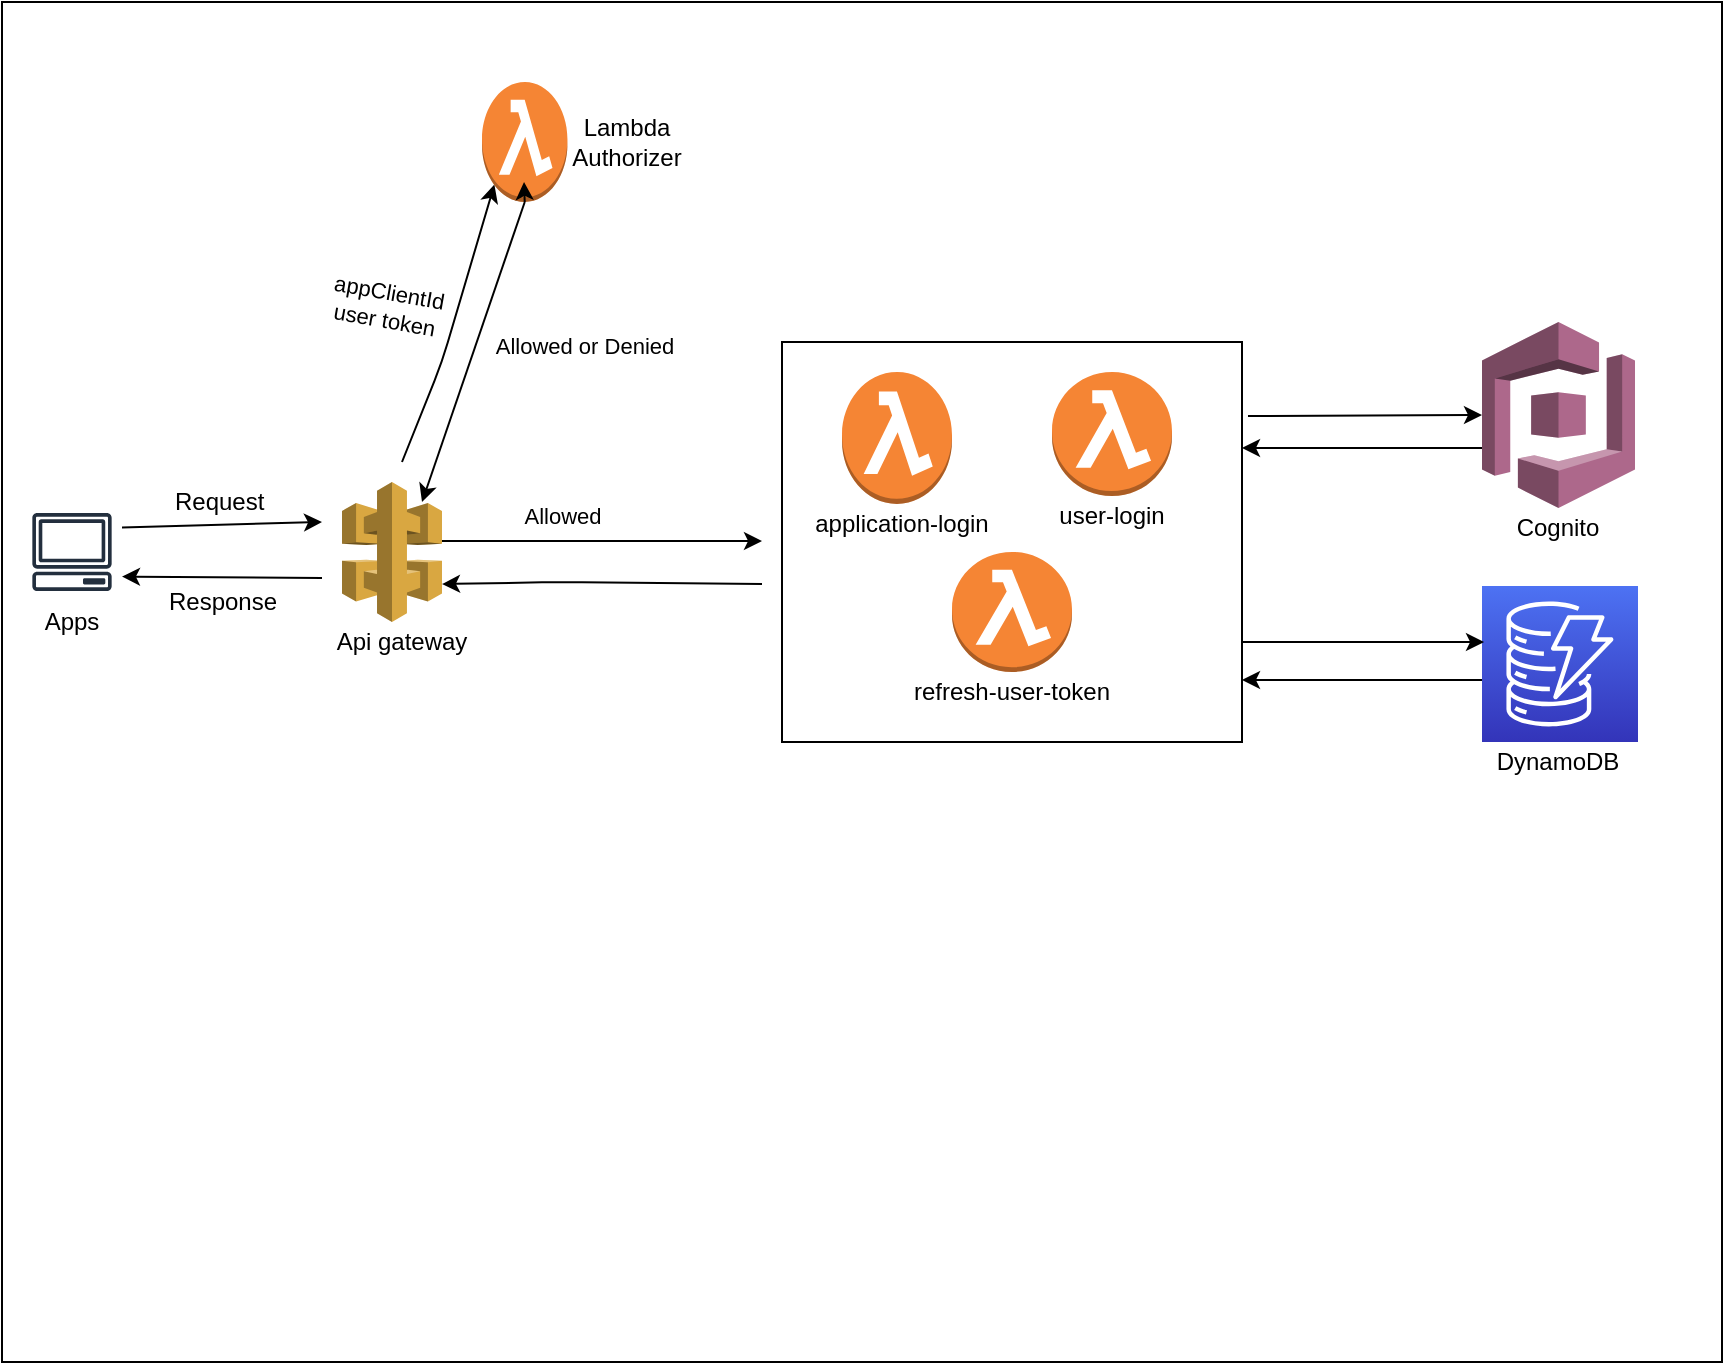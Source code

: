 <mxfile version="14.6.9" type="device"><diagram id="o9Yx5MmnMYnDLAF2jlnI" name="Page-1"><mxGraphModel dx="1278" dy="580" grid="1" gridSize="10" guides="1" tooltips="1" connect="1" arrows="1" fold="1" page="1" pageScale="1" pageWidth="850" pageHeight="1100" background="#FFFFFF" math="0" shadow="0"><root><mxCell id="0"/><mxCell id="1" parent="0"/><mxCell id="X5nyMMvejQxJnqDm28EH-7" value="" style="rounded=0;whiteSpace=wrap;html=1;" parent="1" vertex="1"><mxGeometry y="60" width="860" height="680" as="geometry"/></mxCell><mxCell id="g9ZwW_LfofHwZXqpNb5Z-20" value="" style="group" parent="1" vertex="1" connectable="0"><mxGeometry x="160" y="300" width="80" height="100" as="geometry"/></mxCell><mxCell id="g9ZwW_LfofHwZXqpNb5Z-6" value="" style="outlineConnect=0;dashed=0;verticalLabelPosition=bottom;verticalAlign=top;align=center;html=1;shape=mxgraph.aws3.api_gateway;fillColor=#D9A741;gradientColor=none;" parent="g9ZwW_LfofHwZXqpNb5Z-20" vertex="1"><mxGeometry x="10" width="50" height="70" as="geometry"/></mxCell><mxCell id="g9ZwW_LfofHwZXqpNb5Z-9" value="Api gateway&lt;br&gt;" style="text;html=1;strokeColor=none;fillColor=none;align=center;verticalAlign=middle;whiteSpace=wrap;rounded=0;" parent="g9ZwW_LfofHwZXqpNb5Z-20" vertex="1"><mxGeometry y="70" width="80" height="20" as="geometry"/></mxCell><mxCell id="g9ZwW_LfofHwZXqpNb5Z-29" value="" style="endArrow=classic;html=1;entryX=0.145;entryY=0.855;entryDx=0;entryDy=0;entryPerimeter=0;" parent="1" target="g9ZwW_LfofHwZXqpNb5Z-25" edge="1"><mxGeometry width="50" height="50" relative="1" as="geometry"><mxPoint x="200" y="290" as="sourcePoint"/><mxPoint x="260" y="260" as="targetPoint"/><Array as="points"><mxPoint x="220" y="240"/></Array></mxGeometry></mxCell><mxCell id="g9ZwW_LfofHwZXqpNb5Z-43" value="appClientId&lt;br&gt;user token" style="edgeLabel;html=1;align=center;verticalAlign=middle;resizable=0;points=[];rotation=10;" parent="g9ZwW_LfofHwZXqpNb5Z-29" vertex="1" connectable="0"><mxGeometry x="-0.207" relative="1" as="geometry"><mxPoint x="-29" y="-24" as="offset"/></mxGeometry></mxCell><mxCell id="g9ZwW_LfofHwZXqpNb5Z-31" value="" style="endArrow=classic;html=1;entryX=0.8;entryY=0.143;entryDx=0;entryDy=0;entryPerimeter=0;exitX=0.5;exitY=1;exitDx=0;exitDy=0;exitPerimeter=0;" parent="1" source="g9ZwW_LfofHwZXqpNb5Z-25" target="g9ZwW_LfofHwZXqpNb5Z-6" edge="1"><mxGeometry width="50" height="50" relative="1" as="geometry"><mxPoint x="280" y="180" as="sourcePoint"/><mxPoint x="230" y="310" as="targetPoint"/></mxGeometry></mxCell><mxCell id="g9ZwW_LfofHwZXqpNb5Z-44" value="Allowed or Denied" style="edgeLabel;html=1;align=center;verticalAlign=middle;resizable=0;points=[];rotation=0;" parent="g9ZwW_LfofHwZXqpNb5Z-31" vertex="1" connectable="0"><mxGeometry x="0.144" y="1" relative="1" as="geometry"><mxPoint x="58" y="-14" as="offset"/></mxGeometry></mxCell><mxCell id="g9ZwW_LfofHwZXqpNb5Z-41" value="" style="group" parent="1" vertex="1" connectable="0"><mxGeometry x="240" y="100" width="80" height="60" as="geometry"/></mxCell><mxCell id="g9ZwW_LfofHwZXqpNb5Z-25" value="" style="outlineConnect=0;dashed=0;verticalLabelPosition=bottom;verticalAlign=top;align=center;html=1;shape=mxgraph.aws3.lambda_function;fillColor=#F58534;gradientColor=none;" parent="g9ZwW_LfofHwZXqpNb5Z-41" vertex="1"><mxGeometry width="42.718" height="60" as="geometry"/></mxCell><mxCell id="g9ZwW_LfofHwZXqpNb5Z-26" value="Lambda Authorizer" style="text;html=1;strokeColor=none;fillColor=none;align=center;verticalAlign=middle;whiteSpace=wrap;rounded=0;" parent="g9ZwW_LfofHwZXqpNb5Z-41" vertex="1"><mxGeometry x="57.138" y="20.63" width="31.068" height="18.75" as="geometry"/></mxCell><mxCell id="g9ZwW_LfofHwZXqpNb5Z-61" style="edgeStyle=orthogonalEdgeStyle;rounded=0;orthogonalLoop=1;jettySize=auto;html=1;exitX=0.5;exitY=1;exitDx=0;exitDy=0;exitPerimeter=0;entryX=0.492;entryY=0.833;entryDx=0;entryDy=0;entryPerimeter=0;" parent="g9ZwW_LfofHwZXqpNb5Z-41" source="g9ZwW_LfofHwZXqpNb5Z-25" target="g9ZwW_LfofHwZXqpNb5Z-25" edge="1"><mxGeometry relative="1" as="geometry"/></mxCell><mxCell id="g9ZwW_LfofHwZXqpNb5Z-42" value="" style="endArrow=classic;html=1;" parent="1" edge="1"><mxGeometry width="50" height="50" relative="1" as="geometry"><mxPoint x="220" y="329.5" as="sourcePoint"/><mxPoint x="380" y="329.5" as="targetPoint"/></mxGeometry></mxCell><mxCell id="g9ZwW_LfofHwZXqpNb5Z-45" value="Allowed" style="edgeLabel;html=1;align=center;verticalAlign=middle;resizable=0;points=[];" parent="g9ZwW_LfofHwZXqpNb5Z-42" vertex="1" connectable="0"><mxGeometry x="-0.2" relative="1" as="geometry"><mxPoint x="-4" y="-13" as="offset"/></mxGeometry></mxCell><mxCell id="g9ZwW_LfofHwZXqpNb5Z-47" value="" style="points=[[0,0,0],[0.25,0,0],[0.5,0,0],[0.75,0,0],[1,0,0],[0,1,0],[0.25,1,0],[0.5,1,0],[0.75,1,0],[1,1,0],[0,0.25,0],[0,0.5,0],[0,0.75,0],[1,0.25,0],[1,0.5,0],[1,0.75,0]];outlineConnect=0;fontColor=#232F3E;gradientColor=#4D72F3;gradientDirection=north;fillColor=#3334B9;strokeColor=#ffffff;dashed=0;verticalLabelPosition=bottom;verticalAlign=top;align=center;html=1;fontSize=12;fontStyle=0;aspect=fixed;shape=mxgraph.aws4.resourceIcon;resIcon=mxgraph.aws4.dynamodb;" parent="1" vertex="1"><mxGeometry x="740" y="352" width="78" height="78" as="geometry"/></mxCell><mxCell id="g9ZwW_LfofHwZXqpNb5Z-49" value="" style="group" parent="1" vertex="1" connectable="0"><mxGeometry x="390" y="230" width="230" height="200" as="geometry"/></mxCell><mxCell id="g9ZwW_LfofHwZXqpNb5Z-18" value="" style="rounded=0;whiteSpace=wrap;html=1;" parent="g9ZwW_LfofHwZXqpNb5Z-49" vertex="1"><mxGeometry width="230" height="200" as="geometry"/></mxCell><mxCell id="g9ZwW_LfofHwZXqpNb5Z-48" value="" style="group" parent="g9ZwW_LfofHwZXqpNb5Z-49" vertex="1" connectable="0"><mxGeometry x="15" y="15" width="180" height="170" as="geometry"/></mxCell><mxCell id="g9ZwW_LfofHwZXqpNb5Z-37" value="" style="group" parent="g9ZwW_LfofHwZXqpNb5Z-48" vertex="1" connectable="0"><mxGeometry width="90" height="90" as="geometry"/></mxCell><mxCell id="g9ZwW_LfofHwZXqpNb5Z-24" value="" style="outlineConnect=0;dashed=0;verticalLabelPosition=bottom;verticalAlign=top;align=center;html=1;shape=mxgraph.aws3.lambda_function;fillColor=#F58534;gradientColor=none;" parent="g9ZwW_LfofHwZXqpNb5Z-37" vertex="1"><mxGeometry x="15" width="55" height="66" as="geometry"/></mxCell><mxCell id="g9ZwW_LfofHwZXqpNb5Z-34" value="application-login" style="text;html=1;strokeColor=none;fillColor=none;align=center;verticalAlign=middle;whiteSpace=wrap;rounded=0;" parent="g9ZwW_LfofHwZXqpNb5Z-37" vertex="1"><mxGeometry y="66" width="90" height="20" as="geometry"/></mxCell><mxCell id="g9ZwW_LfofHwZXqpNb5Z-39" value="" style="group" parent="g9ZwW_LfofHwZXqpNb5Z-48" vertex="1" connectable="0"><mxGeometry x="120" width="60" height="82" as="geometry"/></mxCell><mxCell id="g9ZwW_LfofHwZXqpNb5Z-17" value="" style="outlineConnect=0;dashed=0;verticalLabelPosition=bottom;verticalAlign=top;align=center;html=1;shape=mxgraph.aws3.lambda_function;fillColor=#F58534;gradientColor=none;" parent="g9ZwW_LfofHwZXqpNb5Z-39" vertex="1"><mxGeometry width="60" height="62" as="geometry"/></mxCell><mxCell id="g9ZwW_LfofHwZXqpNb5Z-35" value="user-login" style="text;html=1;strokeColor=none;fillColor=none;align=center;verticalAlign=middle;whiteSpace=wrap;rounded=0;" parent="g9ZwW_LfofHwZXqpNb5Z-39" vertex="1"><mxGeometry y="62" width="60" height="20" as="geometry"/></mxCell><mxCell id="g9ZwW_LfofHwZXqpNb5Z-38" style="edgeStyle=orthogonalEdgeStyle;rounded=0;orthogonalLoop=1;jettySize=auto;html=1;exitX=0.5;exitY=1;exitDx=0;exitDy=0;" parent="g9ZwW_LfofHwZXqpNb5Z-39" source="g9ZwW_LfofHwZXqpNb5Z-35" target="g9ZwW_LfofHwZXqpNb5Z-35" edge="1"><mxGeometry relative="1" as="geometry"/></mxCell><mxCell id="g9ZwW_LfofHwZXqpNb5Z-40" value="" style="group" parent="g9ZwW_LfofHwZXqpNb5Z-48" vertex="1" connectable="0"><mxGeometry x="40" y="90" width="120" height="80" as="geometry"/></mxCell><mxCell id="g9ZwW_LfofHwZXqpNb5Z-14" value="" style="outlineConnect=0;dashed=0;verticalLabelPosition=bottom;verticalAlign=top;align=center;html=1;shape=mxgraph.aws3.lambda_function;fillColor=#F58534;gradientColor=none;" parent="g9ZwW_LfofHwZXqpNb5Z-40" vertex="1"><mxGeometry x="30" width="60" height="60" as="geometry"/></mxCell><mxCell id="g9ZwW_LfofHwZXqpNb5Z-36" value="refresh-user-token" style="text;html=1;strokeColor=none;fillColor=none;align=center;verticalAlign=middle;whiteSpace=wrap;rounded=0;" parent="g9ZwW_LfofHwZXqpNb5Z-40" vertex="1"><mxGeometry y="60" width="120" height="20" as="geometry"/></mxCell><mxCell id="g9ZwW_LfofHwZXqpNb5Z-53" value="" style="endArrow=classic;html=1;exitX=1;exitY=0.75;exitDx=0;exitDy=0;entryX=0.013;entryY=0.359;entryDx=0;entryDy=0;entryPerimeter=0;" parent="1" source="g9ZwW_LfofHwZXqpNb5Z-18" target="g9ZwW_LfofHwZXqpNb5Z-47" edge="1"><mxGeometry width="50" height="50" relative="1" as="geometry"><mxPoint x="650" y="410" as="sourcePoint"/><mxPoint x="700" y="360" as="targetPoint"/></mxGeometry></mxCell><mxCell id="g9ZwW_LfofHwZXqpNb5Z-54" value="" style="endArrow=classic;html=1;entryX=1;entryY=0.845;entryDx=0;entryDy=0;entryPerimeter=0;exitX=0;exitY=0.603;exitDx=0;exitDy=0;exitPerimeter=0;" parent="1" source="g9ZwW_LfofHwZXqpNb5Z-47" target="g9ZwW_LfofHwZXqpNb5Z-18" edge="1"><mxGeometry width="50" height="50" relative="1" as="geometry"><mxPoint x="730" y="393" as="sourcePoint"/><mxPoint x="700" y="460" as="targetPoint"/></mxGeometry></mxCell><mxCell id="g9ZwW_LfofHwZXqpNb5Z-55" value="" style="endArrow=classic;html=1;exitX=1;exitY=0.25;exitDx=0;exitDy=0;" parent="1" source="g9ZwW_LfofHwZXqpNb5Z-3" edge="1"><mxGeometry width="50" height="50" relative="1" as="geometry"><mxPoint x="90" y="320" as="sourcePoint"/><mxPoint x="160" y="320" as="targetPoint"/></mxGeometry></mxCell><mxCell id="g9ZwW_LfofHwZXqpNb5Z-58" value="DynamoDB" style="text;html=1;strokeColor=none;fillColor=none;align=center;verticalAlign=middle;whiteSpace=wrap;rounded=0;" parent="1" vertex="1"><mxGeometry x="758.25" y="430" width="40" height="20" as="geometry"/></mxCell><mxCell id="g9ZwW_LfofHwZXqpNb5Z-60" value="" style="group" parent="1" vertex="1" connectable="0"><mxGeometry x="623" y="220" width="193.5" height="113" as="geometry"/></mxCell><mxCell id="g9ZwW_LfofHwZXqpNb5Z-46" value="" style="outlineConnect=0;dashed=0;verticalLabelPosition=bottom;verticalAlign=top;align=center;html=1;shape=mxgraph.aws3.cognito;fillColor=#AD688B;gradientColor=none;" parent="g9ZwW_LfofHwZXqpNb5Z-60" vertex="1"><mxGeometry x="117" width="76.5" height="93" as="geometry"/></mxCell><mxCell id="g9ZwW_LfofHwZXqpNb5Z-50" value="" style="endArrow=classic;html=1;entryX=0;entryY=0.5;entryDx=0;entryDy=0;entryPerimeter=0;" parent="g9ZwW_LfofHwZXqpNb5Z-60" target="g9ZwW_LfofHwZXqpNb5Z-46" edge="1"><mxGeometry width="50" height="50" relative="1" as="geometry"><mxPoint y="47" as="sourcePoint"/><mxPoint x="67" y="10" as="targetPoint"/></mxGeometry></mxCell><mxCell id="g9ZwW_LfofHwZXqpNb5Z-51" value="" style="endArrow=classic;html=1;" parent="g9ZwW_LfofHwZXqpNb5Z-60" edge="1"><mxGeometry width="50" height="50" relative="1" as="geometry"><mxPoint x="117" y="63" as="sourcePoint"/><mxPoint x="-3" y="63" as="targetPoint"/></mxGeometry></mxCell><mxCell id="g9ZwW_LfofHwZXqpNb5Z-59" value="Cognito" style="text;html=1;strokeColor=none;fillColor=none;align=center;verticalAlign=middle;whiteSpace=wrap;rounded=0;" parent="g9ZwW_LfofHwZXqpNb5Z-60" vertex="1"><mxGeometry x="135.25" y="93" width="40" height="20" as="geometry"/></mxCell><mxCell id="X5nyMMvejQxJnqDm28EH-2" value="" style="endArrow=classic;html=1;entryX=1;entryY=0.729;entryDx=0;entryDy=0;entryPerimeter=0;" parent="1" target="g9ZwW_LfofHwZXqpNb5Z-6" edge="1"><mxGeometry width="50" height="50" relative="1" as="geometry"><mxPoint x="380" y="351" as="sourcePoint"/><mxPoint x="240" y="480" as="targetPoint"/><Array as="points"><mxPoint x="280" y="350"/></Array></mxGeometry></mxCell><mxCell id="X5nyMMvejQxJnqDm28EH-3" value="" style="endArrow=classic;html=1;entryX=1;entryY=0.75;entryDx=0;entryDy=0;" parent="1" target="g9ZwW_LfofHwZXqpNb5Z-3" edge="1"><mxGeometry width="50" height="50" relative="1" as="geometry"><mxPoint x="160" y="348" as="sourcePoint"/><mxPoint x="90" y="450" as="targetPoint"/></mxGeometry></mxCell><mxCell id="X5nyMMvejQxJnqDm28EH-4" value="Request&amp;nbsp;" style="text;html=1;align=center;verticalAlign=middle;resizable=0;points=[];autosize=1;strokeColor=none;" parent="1" vertex="1"><mxGeometry x="80" y="300" width="60" height="20" as="geometry"/></mxCell><mxCell id="X5nyMMvejQxJnqDm28EH-5" value="Response" style="text;html=1;align=center;verticalAlign=middle;resizable=0;points=[];autosize=1;strokeColor=none;" parent="1" vertex="1"><mxGeometry x="75" y="350" width="70" height="20" as="geometry"/></mxCell><mxCell id="g9ZwW_LfofHwZXqpNb5Z-22" value="" style="group" parent="1" vertex="1" connectable="0"><mxGeometry x="10" y="310" width="70" height="80" as="geometry"/></mxCell><mxCell id="g9ZwW_LfofHwZXqpNb5Z-3" value="" style="outlineConnect=0;fontColor=#000000;gradientColor=none;fillColor=#ffffff;strokeColor=#000000;dashed=0;verticalLabelPosition=bottom;verticalAlign=top;align=center;html=1;fontSize=12;fontStyle=0;aspect=fixed;pointerEvents=1;shape=mxgraph.aws4.client;fontFamily=Helvetica;" parent="g9ZwW_LfofHwZXqpNb5Z-22" vertex="1"><mxGeometry width="50" height="50" as="geometry"/></mxCell><mxCell id="g9ZwW_LfofHwZXqpNb5Z-4" value="Apps" style="text;html=1;strokeColor=none;fillColor=none;align=center;verticalAlign=middle;whiteSpace=wrap;rounded=0;" parent="g9ZwW_LfofHwZXqpNb5Z-22" vertex="1"><mxGeometry x="5" y="50" width="40" height="20" as="geometry"/></mxCell><mxCell id="eMkw1z-3qtLy8J55Eb39-1" value="" style="outlineConnect=0;fontColor=#232F3E;gradientColor=none;fillColor=#232F3E;strokeColor=none;dashed=0;verticalLabelPosition=bottom;verticalAlign=top;align=center;html=1;fontSize=12;fontStyle=0;aspect=fixed;pointerEvents=1;shape=mxgraph.aws4.client;" vertex="1" parent="g9ZwW_LfofHwZXqpNb5Z-22"><mxGeometry x="5" y="5.51" width="40" height="38.97" as="geometry"/></mxCell></root></mxGraphModel></diagram></mxfile>
